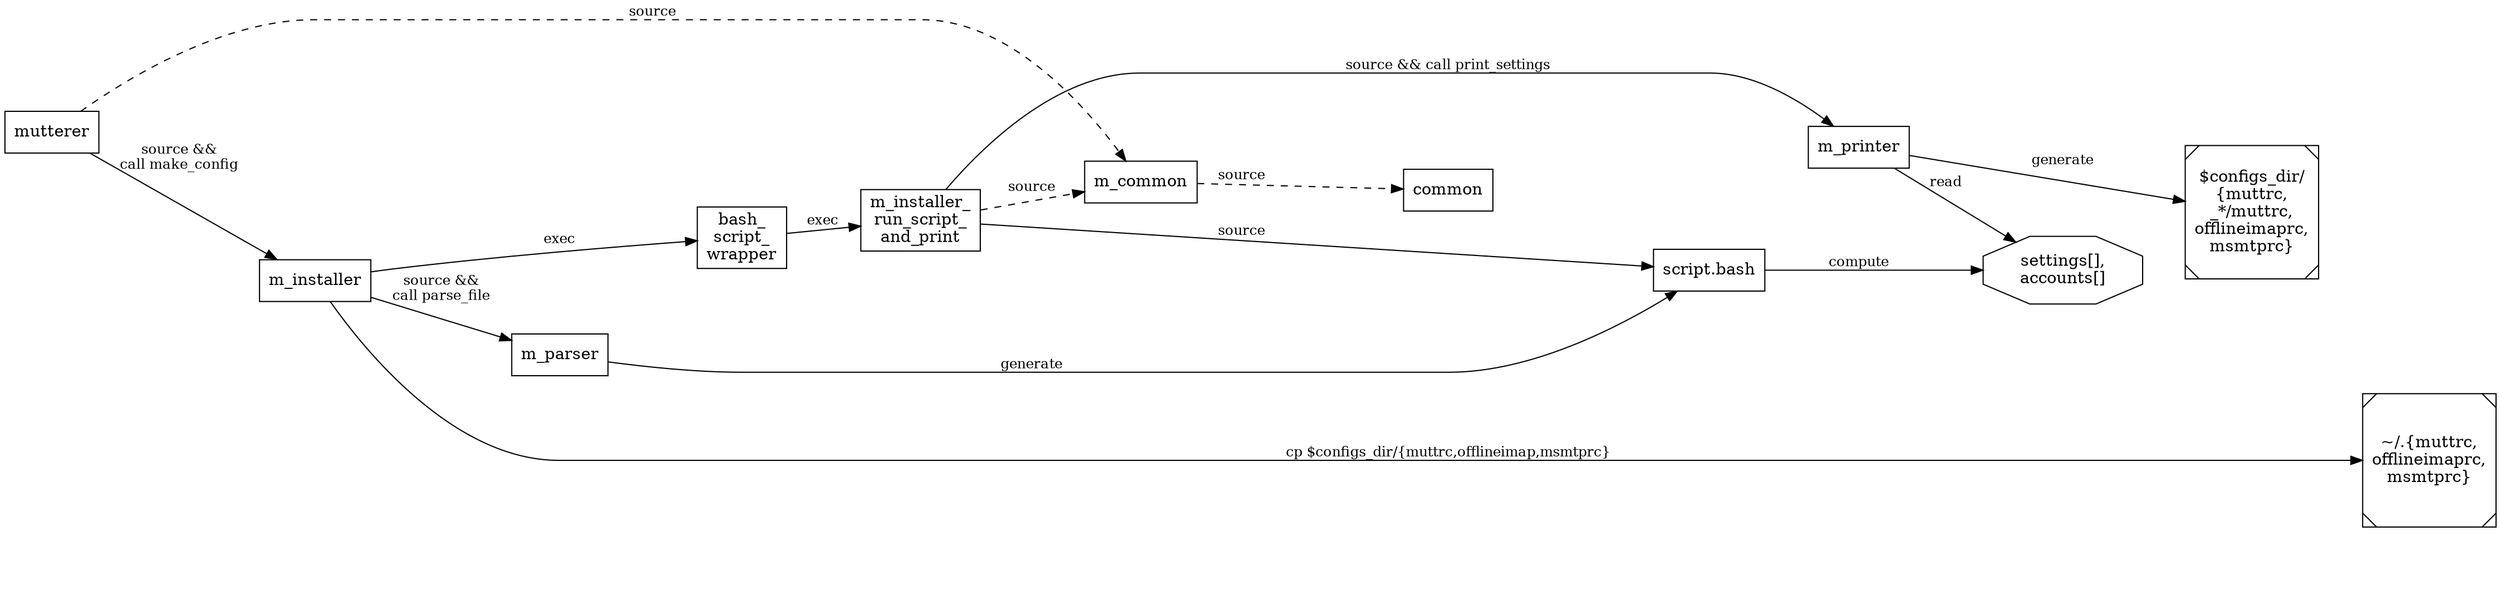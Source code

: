 digraph G {
	rankdir=LR
	ratio=0.2
	//nodesep=1
	edge [fontsize=12]
	node [shape=box]
	//ranksep="0.01"
	//minlen=0
	mutterer -> m_common [label="source",style=dashed]
	m_common -> common [label="source",style=dashed,weight=0.01]
	common -> "script.bash" [style=invis]
	mutterer -> m_installer [label="source &&\ncall make_config"]
	m_installer -> m_parser [label="source &&\ncall parse_file"]
	m_parser -> "script.bash" [label=generate]
	m_parser -> bash_script_wrapper [style=invis]
	settings [label="settings[],\naccounts[]",shape=octagon]
	"script.bash" -> settings [label=compute]
	"script.bash" -> m_printer [style=invis]
	m_installer -> bash_script_wrapper [label=exec]
	bash_script_wrapper [label="bash_\nscript_\nwrapper"]
	m_installer_run_script_and_print [label="m_installer_\nrun_script_\nand_print"]
	bash_script_wrapper -> m_installer_run_script_and_print [label=exec]
	m_installer_run_script_and_print -> "script.bash" [label="source"]
	m_installer_run_script_and_print -> m_printer [label="source && call print_settings"]
	m_installer_run_script_and_print -> m_common [label="source",style=dashed]
	configs [label="$configs_dir/\n{muttrc,\n_*/muttrc,\nofflineimaprc,\nmsmtprc}",shape=Msquare]
	settings -> configs [style=invis]
	m_printer -> settings [label=read]
	m_printer -> configs [label=generate]
	dotfiles [label="~/.{muttrc,\nofflineimaprc,\nmsmtprc}",shape=Msquare]
	m_installer -> dotfiles [label="cp $configs_dir/{muttrc,offlineimap,msmtprc}"]
	{rank=same; dotfiles; LOWEST}

	//dummy:
	LOWEST [shape=none, width=0, height=0, label=""];
	configs -> LOWEST [style=invis]
}

